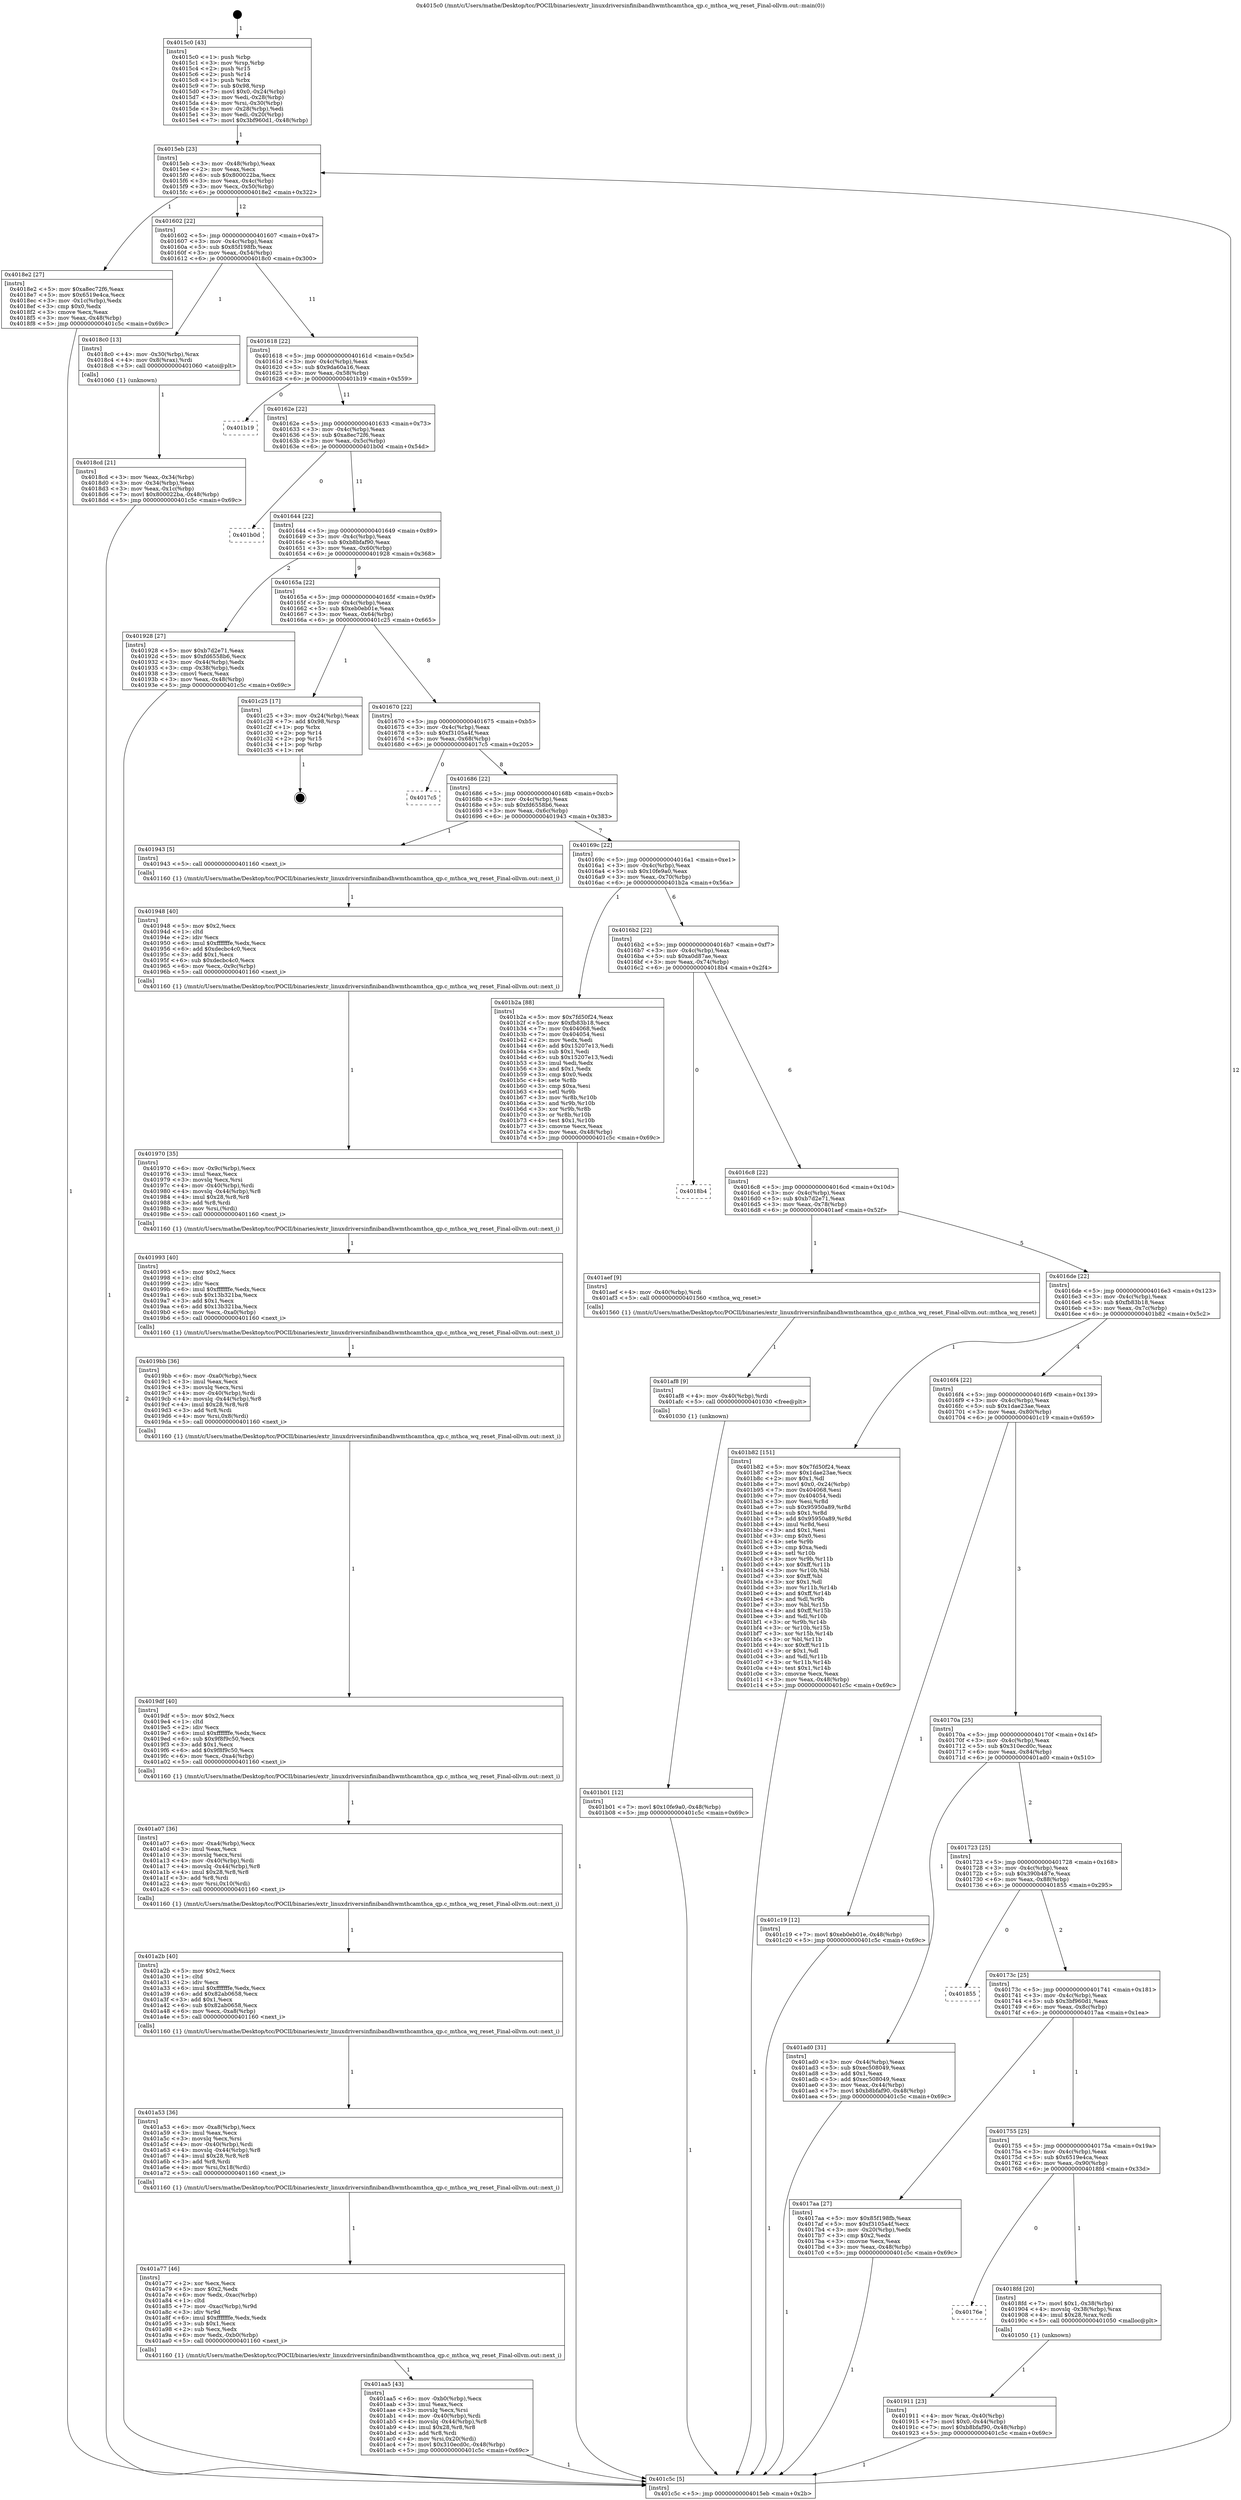 digraph "0x4015c0" {
  label = "0x4015c0 (/mnt/c/Users/mathe/Desktop/tcc/POCII/binaries/extr_linuxdriversinfinibandhwmthcamthca_qp.c_mthca_wq_reset_Final-ollvm.out::main(0))"
  labelloc = "t"
  node[shape=record]

  Entry [label="",width=0.3,height=0.3,shape=circle,fillcolor=black,style=filled]
  "0x4015eb" [label="{
     0x4015eb [23]\l
     | [instrs]\l
     &nbsp;&nbsp;0x4015eb \<+3\>: mov -0x48(%rbp),%eax\l
     &nbsp;&nbsp;0x4015ee \<+2\>: mov %eax,%ecx\l
     &nbsp;&nbsp;0x4015f0 \<+6\>: sub $0x800022ba,%ecx\l
     &nbsp;&nbsp;0x4015f6 \<+3\>: mov %eax,-0x4c(%rbp)\l
     &nbsp;&nbsp;0x4015f9 \<+3\>: mov %ecx,-0x50(%rbp)\l
     &nbsp;&nbsp;0x4015fc \<+6\>: je 00000000004018e2 \<main+0x322\>\l
  }"]
  "0x4018e2" [label="{
     0x4018e2 [27]\l
     | [instrs]\l
     &nbsp;&nbsp;0x4018e2 \<+5\>: mov $0xa8ec72f6,%eax\l
     &nbsp;&nbsp;0x4018e7 \<+5\>: mov $0x6519e4ca,%ecx\l
     &nbsp;&nbsp;0x4018ec \<+3\>: mov -0x1c(%rbp),%edx\l
     &nbsp;&nbsp;0x4018ef \<+3\>: cmp $0x0,%edx\l
     &nbsp;&nbsp;0x4018f2 \<+3\>: cmove %ecx,%eax\l
     &nbsp;&nbsp;0x4018f5 \<+3\>: mov %eax,-0x48(%rbp)\l
     &nbsp;&nbsp;0x4018f8 \<+5\>: jmp 0000000000401c5c \<main+0x69c\>\l
  }"]
  "0x401602" [label="{
     0x401602 [22]\l
     | [instrs]\l
     &nbsp;&nbsp;0x401602 \<+5\>: jmp 0000000000401607 \<main+0x47\>\l
     &nbsp;&nbsp;0x401607 \<+3\>: mov -0x4c(%rbp),%eax\l
     &nbsp;&nbsp;0x40160a \<+5\>: sub $0x85f198fb,%eax\l
     &nbsp;&nbsp;0x40160f \<+3\>: mov %eax,-0x54(%rbp)\l
     &nbsp;&nbsp;0x401612 \<+6\>: je 00000000004018c0 \<main+0x300\>\l
  }"]
  Exit [label="",width=0.3,height=0.3,shape=circle,fillcolor=black,style=filled,peripheries=2]
  "0x4018c0" [label="{
     0x4018c0 [13]\l
     | [instrs]\l
     &nbsp;&nbsp;0x4018c0 \<+4\>: mov -0x30(%rbp),%rax\l
     &nbsp;&nbsp;0x4018c4 \<+4\>: mov 0x8(%rax),%rdi\l
     &nbsp;&nbsp;0x4018c8 \<+5\>: call 0000000000401060 \<atoi@plt\>\l
     | [calls]\l
     &nbsp;&nbsp;0x401060 \{1\} (unknown)\l
  }"]
  "0x401618" [label="{
     0x401618 [22]\l
     | [instrs]\l
     &nbsp;&nbsp;0x401618 \<+5\>: jmp 000000000040161d \<main+0x5d\>\l
     &nbsp;&nbsp;0x40161d \<+3\>: mov -0x4c(%rbp),%eax\l
     &nbsp;&nbsp;0x401620 \<+5\>: sub $0x9da60a16,%eax\l
     &nbsp;&nbsp;0x401625 \<+3\>: mov %eax,-0x58(%rbp)\l
     &nbsp;&nbsp;0x401628 \<+6\>: je 0000000000401b19 \<main+0x559\>\l
  }"]
  "0x401b01" [label="{
     0x401b01 [12]\l
     | [instrs]\l
     &nbsp;&nbsp;0x401b01 \<+7\>: movl $0x10fe9a0,-0x48(%rbp)\l
     &nbsp;&nbsp;0x401b08 \<+5\>: jmp 0000000000401c5c \<main+0x69c\>\l
  }"]
  "0x401b19" [label="{
     0x401b19\l
  }", style=dashed]
  "0x40162e" [label="{
     0x40162e [22]\l
     | [instrs]\l
     &nbsp;&nbsp;0x40162e \<+5\>: jmp 0000000000401633 \<main+0x73\>\l
     &nbsp;&nbsp;0x401633 \<+3\>: mov -0x4c(%rbp),%eax\l
     &nbsp;&nbsp;0x401636 \<+5\>: sub $0xa8ec72f6,%eax\l
     &nbsp;&nbsp;0x40163b \<+3\>: mov %eax,-0x5c(%rbp)\l
     &nbsp;&nbsp;0x40163e \<+6\>: je 0000000000401b0d \<main+0x54d\>\l
  }"]
  "0x401af8" [label="{
     0x401af8 [9]\l
     | [instrs]\l
     &nbsp;&nbsp;0x401af8 \<+4\>: mov -0x40(%rbp),%rdi\l
     &nbsp;&nbsp;0x401afc \<+5\>: call 0000000000401030 \<free@plt\>\l
     | [calls]\l
     &nbsp;&nbsp;0x401030 \{1\} (unknown)\l
  }"]
  "0x401b0d" [label="{
     0x401b0d\l
  }", style=dashed]
  "0x401644" [label="{
     0x401644 [22]\l
     | [instrs]\l
     &nbsp;&nbsp;0x401644 \<+5\>: jmp 0000000000401649 \<main+0x89\>\l
     &nbsp;&nbsp;0x401649 \<+3\>: mov -0x4c(%rbp),%eax\l
     &nbsp;&nbsp;0x40164c \<+5\>: sub $0xb8bfaf90,%eax\l
     &nbsp;&nbsp;0x401651 \<+3\>: mov %eax,-0x60(%rbp)\l
     &nbsp;&nbsp;0x401654 \<+6\>: je 0000000000401928 \<main+0x368\>\l
  }"]
  "0x401aa5" [label="{
     0x401aa5 [43]\l
     | [instrs]\l
     &nbsp;&nbsp;0x401aa5 \<+6\>: mov -0xb0(%rbp),%ecx\l
     &nbsp;&nbsp;0x401aab \<+3\>: imul %eax,%ecx\l
     &nbsp;&nbsp;0x401aae \<+3\>: movslq %ecx,%rsi\l
     &nbsp;&nbsp;0x401ab1 \<+4\>: mov -0x40(%rbp),%rdi\l
     &nbsp;&nbsp;0x401ab5 \<+4\>: movslq -0x44(%rbp),%r8\l
     &nbsp;&nbsp;0x401ab9 \<+4\>: imul $0x28,%r8,%r8\l
     &nbsp;&nbsp;0x401abd \<+3\>: add %r8,%rdi\l
     &nbsp;&nbsp;0x401ac0 \<+4\>: mov %rsi,0x20(%rdi)\l
     &nbsp;&nbsp;0x401ac4 \<+7\>: movl $0x310ecd0c,-0x48(%rbp)\l
     &nbsp;&nbsp;0x401acb \<+5\>: jmp 0000000000401c5c \<main+0x69c\>\l
  }"]
  "0x401928" [label="{
     0x401928 [27]\l
     | [instrs]\l
     &nbsp;&nbsp;0x401928 \<+5\>: mov $0xb7d2e71,%eax\l
     &nbsp;&nbsp;0x40192d \<+5\>: mov $0xfd6558b6,%ecx\l
     &nbsp;&nbsp;0x401932 \<+3\>: mov -0x44(%rbp),%edx\l
     &nbsp;&nbsp;0x401935 \<+3\>: cmp -0x38(%rbp),%edx\l
     &nbsp;&nbsp;0x401938 \<+3\>: cmovl %ecx,%eax\l
     &nbsp;&nbsp;0x40193b \<+3\>: mov %eax,-0x48(%rbp)\l
     &nbsp;&nbsp;0x40193e \<+5\>: jmp 0000000000401c5c \<main+0x69c\>\l
  }"]
  "0x40165a" [label="{
     0x40165a [22]\l
     | [instrs]\l
     &nbsp;&nbsp;0x40165a \<+5\>: jmp 000000000040165f \<main+0x9f\>\l
     &nbsp;&nbsp;0x40165f \<+3\>: mov -0x4c(%rbp),%eax\l
     &nbsp;&nbsp;0x401662 \<+5\>: sub $0xeb0eb01e,%eax\l
     &nbsp;&nbsp;0x401667 \<+3\>: mov %eax,-0x64(%rbp)\l
     &nbsp;&nbsp;0x40166a \<+6\>: je 0000000000401c25 \<main+0x665\>\l
  }"]
  "0x401a77" [label="{
     0x401a77 [46]\l
     | [instrs]\l
     &nbsp;&nbsp;0x401a77 \<+2\>: xor %ecx,%ecx\l
     &nbsp;&nbsp;0x401a79 \<+5\>: mov $0x2,%edx\l
     &nbsp;&nbsp;0x401a7e \<+6\>: mov %edx,-0xac(%rbp)\l
     &nbsp;&nbsp;0x401a84 \<+1\>: cltd\l
     &nbsp;&nbsp;0x401a85 \<+7\>: mov -0xac(%rbp),%r9d\l
     &nbsp;&nbsp;0x401a8c \<+3\>: idiv %r9d\l
     &nbsp;&nbsp;0x401a8f \<+6\>: imul $0xfffffffe,%edx,%edx\l
     &nbsp;&nbsp;0x401a95 \<+3\>: sub $0x1,%ecx\l
     &nbsp;&nbsp;0x401a98 \<+2\>: sub %ecx,%edx\l
     &nbsp;&nbsp;0x401a9a \<+6\>: mov %edx,-0xb0(%rbp)\l
     &nbsp;&nbsp;0x401aa0 \<+5\>: call 0000000000401160 \<next_i\>\l
     | [calls]\l
     &nbsp;&nbsp;0x401160 \{1\} (/mnt/c/Users/mathe/Desktop/tcc/POCII/binaries/extr_linuxdriversinfinibandhwmthcamthca_qp.c_mthca_wq_reset_Final-ollvm.out::next_i)\l
  }"]
  "0x401c25" [label="{
     0x401c25 [17]\l
     | [instrs]\l
     &nbsp;&nbsp;0x401c25 \<+3\>: mov -0x24(%rbp),%eax\l
     &nbsp;&nbsp;0x401c28 \<+7\>: add $0x98,%rsp\l
     &nbsp;&nbsp;0x401c2f \<+1\>: pop %rbx\l
     &nbsp;&nbsp;0x401c30 \<+2\>: pop %r14\l
     &nbsp;&nbsp;0x401c32 \<+2\>: pop %r15\l
     &nbsp;&nbsp;0x401c34 \<+1\>: pop %rbp\l
     &nbsp;&nbsp;0x401c35 \<+1\>: ret\l
  }"]
  "0x401670" [label="{
     0x401670 [22]\l
     | [instrs]\l
     &nbsp;&nbsp;0x401670 \<+5\>: jmp 0000000000401675 \<main+0xb5\>\l
     &nbsp;&nbsp;0x401675 \<+3\>: mov -0x4c(%rbp),%eax\l
     &nbsp;&nbsp;0x401678 \<+5\>: sub $0xf3105a4f,%eax\l
     &nbsp;&nbsp;0x40167d \<+3\>: mov %eax,-0x68(%rbp)\l
     &nbsp;&nbsp;0x401680 \<+6\>: je 00000000004017c5 \<main+0x205\>\l
  }"]
  "0x401a53" [label="{
     0x401a53 [36]\l
     | [instrs]\l
     &nbsp;&nbsp;0x401a53 \<+6\>: mov -0xa8(%rbp),%ecx\l
     &nbsp;&nbsp;0x401a59 \<+3\>: imul %eax,%ecx\l
     &nbsp;&nbsp;0x401a5c \<+3\>: movslq %ecx,%rsi\l
     &nbsp;&nbsp;0x401a5f \<+4\>: mov -0x40(%rbp),%rdi\l
     &nbsp;&nbsp;0x401a63 \<+4\>: movslq -0x44(%rbp),%r8\l
     &nbsp;&nbsp;0x401a67 \<+4\>: imul $0x28,%r8,%r8\l
     &nbsp;&nbsp;0x401a6b \<+3\>: add %r8,%rdi\l
     &nbsp;&nbsp;0x401a6e \<+4\>: mov %rsi,0x18(%rdi)\l
     &nbsp;&nbsp;0x401a72 \<+5\>: call 0000000000401160 \<next_i\>\l
     | [calls]\l
     &nbsp;&nbsp;0x401160 \{1\} (/mnt/c/Users/mathe/Desktop/tcc/POCII/binaries/extr_linuxdriversinfinibandhwmthcamthca_qp.c_mthca_wq_reset_Final-ollvm.out::next_i)\l
  }"]
  "0x4017c5" [label="{
     0x4017c5\l
  }", style=dashed]
  "0x401686" [label="{
     0x401686 [22]\l
     | [instrs]\l
     &nbsp;&nbsp;0x401686 \<+5\>: jmp 000000000040168b \<main+0xcb\>\l
     &nbsp;&nbsp;0x40168b \<+3\>: mov -0x4c(%rbp),%eax\l
     &nbsp;&nbsp;0x40168e \<+5\>: sub $0xfd6558b6,%eax\l
     &nbsp;&nbsp;0x401693 \<+3\>: mov %eax,-0x6c(%rbp)\l
     &nbsp;&nbsp;0x401696 \<+6\>: je 0000000000401943 \<main+0x383\>\l
  }"]
  "0x401a2b" [label="{
     0x401a2b [40]\l
     | [instrs]\l
     &nbsp;&nbsp;0x401a2b \<+5\>: mov $0x2,%ecx\l
     &nbsp;&nbsp;0x401a30 \<+1\>: cltd\l
     &nbsp;&nbsp;0x401a31 \<+2\>: idiv %ecx\l
     &nbsp;&nbsp;0x401a33 \<+6\>: imul $0xfffffffe,%edx,%ecx\l
     &nbsp;&nbsp;0x401a39 \<+6\>: add $0x82ab0658,%ecx\l
     &nbsp;&nbsp;0x401a3f \<+3\>: add $0x1,%ecx\l
     &nbsp;&nbsp;0x401a42 \<+6\>: sub $0x82ab0658,%ecx\l
     &nbsp;&nbsp;0x401a48 \<+6\>: mov %ecx,-0xa8(%rbp)\l
     &nbsp;&nbsp;0x401a4e \<+5\>: call 0000000000401160 \<next_i\>\l
     | [calls]\l
     &nbsp;&nbsp;0x401160 \{1\} (/mnt/c/Users/mathe/Desktop/tcc/POCII/binaries/extr_linuxdriversinfinibandhwmthcamthca_qp.c_mthca_wq_reset_Final-ollvm.out::next_i)\l
  }"]
  "0x401943" [label="{
     0x401943 [5]\l
     | [instrs]\l
     &nbsp;&nbsp;0x401943 \<+5\>: call 0000000000401160 \<next_i\>\l
     | [calls]\l
     &nbsp;&nbsp;0x401160 \{1\} (/mnt/c/Users/mathe/Desktop/tcc/POCII/binaries/extr_linuxdriversinfinibandhwmthcamthca_qp.c_mthca_wq_reset_Final-ollvm.out::next_i)\l
  }"]
  "0x40169c" [label="{
     0x40169c [22]\l
     | [instrs]\l
     &nbsp;&nbsp;0x40169c \<+5\>: jmp 00000000004016a1 \<main+0xe1\>\l
     &nbsp;&nbsp;0x4016a1 \<+3\>: mov -0x4c(%rbp),%eax\l
     &nbsp;&nbsp;0x4016a4 \<+5\>: sub $0x10fe9a0,%eax\l
     &nbsp;&nbsp;0x4016a9 \<+3\>: mov %eax,-0x70(%rbp)\l
     &nbsp;&nbsp;0x4016ac \<+6\>: je 0000000000401b2a \<main+0x56a\>\l
  }"]
  "0x401a07" [label="{
     0x401a07 [36]\l
     | [instrs]\l
     &nbsp;&nbsp;0x401a07 \<+6\>: mov -0xa4(%rbp),%ecx\l
     &nbsp;&nbsp;0x401a0d \<+3\>: imul %eax,%ecx\l
     &nbsp;&nbsp;0x401a10 \<+3\>: movslq %ecx,%rsi\l
     &nbsp;&nbsp;0x401a13 \<+4\>: mov -0x40(%rbp),%rdi\l
     &nbsp;&nbsp;0x401a17 \<+4\>: movslq -0x44(%rbp),%r8\l
     &nbsp;&nbsp;0x401a1b \<+4\>: imul $0x28,%r8,%r8\l
     &nbsp;&nbsp;0x401a1f \<+3\>: add %r8,%rdi\l
     &nbsp;&nbsp;0x401a22 \<+4\>: mov %rsi,0x10(%rdi)\l
     &nbsp;&nbsp;0x401a26 \<+5\>: call 0000000000401160 \<next_i\>\l
     | [calls]\l
     &nbsp;&nbsp;0x401160 \{1\} (/mnt/c/Users/mathe/Desktop/tcc/POCII/binaries/extr_linuxdriversinfinibandhwmthcamthca_qp.c_mthca_wq_reset_Final-ollvm.out::next_i)\l
  }"]
  "0x401b2a" [label="{
     0x401b2a [88]\l
     | [instrs]\l
     &nbsp;&nbsp;0x401b2a \<+5\>: mov $0x7fd50f24,%eax\l
     &nbsp;&nbsp;0x401b2f \<+5\>: mov $0xfb83b18,%ecx\l
     &nbsp;&nbsp;0x401b34 \<+7\>: mov 0x404068,%edx\l
     &nbsp;&nbsp;0x401b3b \<+7\>: mov 0x404054,%esi\l
     &nbsp;&nbsp;0x401b42 \<+2\>: mov %edx,%edi\l
     &nbsp;&nbsp;0x401b44 \<+6\>: add $0x15207e13,%edi\l
     &nbsp;&nbsp;0x401b4a \<+3\>: sub $0x1,%edi\l
     &nbsp;&nbsp;0x401b4d \<+6\>: sub $0x15207e13,%edi\l
     &nbsp;&nbsp;0x401b53 \<+3\>: imul %edi,%edx\l
     &nbsp;&nbsp;0x401b56 \<+3\>: and $0x1,%edx\l
     &nbsp;&nbsp;0x401b59 \<+3\>: cmp $0x0,%edx\l
     &nbsp;&nbsp;0x401b5c \<+4\>: sete %r8b\l
     &nbsp;&nbsp;0x401b60 \<+3\>: cmp $0xa,%esi\l
     &nbsp;&nbsp;0x401b63 \<+4\>: setl %r9b\l
     &nbsp;&nbsp;0x401b67 \<+3\>: mov %r8b,%r10b\l
     &nbsp;&nbsp;0x401b6a \<+3\>: and %r9b,%r10b\l
     &nbsp;&nbsp;0x401b6d \<+3\>: xor %r9b,%r8b\l
     &nbsp;&nbsp;0x401b70 \<+3\>: or %r8b,%r10b\l
     &nbsp;&nbsp;0x401b73 \<+4\>: test $0x1,%r10b\l
     &nbsp;&nbsp;0x401b77 \<+3\>: cmovne %ecx,%eax\l
     &nbsp;&nbsp;0x401b7a \<+3\>: mov %eax,-0x48(%rbp)\l
     &nbsp;&nbsp;0x401b7d \<+5\>: jmp 0000000000401c5c \<main+0x69c\>\l
  }"]
  "0x4016b2" [label="{
     0x4016b2 [22]\l
     | [instrs]\l
     &nbsp;&nbsp;0x4016b2 \<+5\>: jmp 00000000004016b7 \<main+0xf7\>\l
     &nbsp;&nbsp;0x4016b7 \<+3\>: mov -0x4c(%rbp),%eax\l
     &nbsp;&nbsp;0x4016ba \<+5\>: sub $0xa0d87ae,%eax\l
     &nbsp;&nbsp;0x4016bf \<+3\>: mov %eax,-0x74(%rbp)\l
     &nbsp;&nbsp;0x4016c2 \<+6\>: je 00000000004018b4 \<main+0x2f4\>\l
  }"]
  "0x4019df" [label="{
     0x4019df [40]\l
     | [instrs]\l
     &nbsp;&nbsp;0x4019df \<+5\>: mov $0x2,%ecx\l
     &nbsp;&nbsp;0x4019e4 \<+1\>: cltd\l
     &nbsp;&nbsp;0x4019e5 \<+2\>: idiv %ecx\l
     &nbsp;&nbsp;0x4019e7 \<+6\>: imul $0xfffffffe,%edx,%ecx\l
     &nbsp;&nbsp;0x4019ed \<+6\>: sub $0x9f8f9c50,%ecx\l
     &nbsp;&nbsp;0x4019f3 \<+3\>: add $0x1,%ecx\l
     &nbsp;&nbsp;0x4019f6 \<+6\>: add $0x9f8f9c50,%ecx\l
     &nbsp;&nbsp;0x4019fc \<+6\>: mov %ecx,-0xa4(%rbp)\l
     &nbsp;&nbsp;0x401a02 \<+5\>: call 0000000000401160 \<next_i\>\l
     | [calls]\l
     &nbsp;&nbsp;0x401160 \{1\} (/mnt/c/Users/mathe/Desktop/tcc/POCII/binaries/extr_linuxdriversinfinibandhwmthcamthca_qp.c_mthca_wq_reset_Final-ollvm.out::next_i)\l
  }"]
  "0x4018b4" [label="{
     0x4018b4\l
  }", style=dashed]
  "0x4016c8" [label="{
     0x4016c8 [22]\l
     | [instrs]\l
     &nbsp;&nbsp;0x4016c8 \<+5\>: jmp 00000000004016cd \<main+0x10d\>\l
     &nbsp;&nbsp;0x4016cd \<+3\>: mov -0x4c(%rbp),%eax\l
     &nbsp;&nbsp;0x4016d0 \<+5\>: sub $0xb7d2e71,%eax\l
     &nbsp;&nbsp;0x4016d5 \<+3\>: mov %eax,-0x78(%rbp)\l
     &nbsp;&nbsp;0x4016d8 \<+6\>: je 0000000000401aef \<main+0x52f\>\l
  }"]
  "0x4019bb" [label="{
     0x4019bb [36]\l
     | [instrs]\l
     &nbsp;&nbsp;0x4019bb \<+6\>: mov -0xa0(%rbp),%ecx\l
     &nbsp;&nbsp;0x4019c1 \<+3\>: imul %eax,%ecx\l
     &nbsp;&nbsp;0x4019c4 \<+3\>: movslq %ecx,%rsi\l
     &nbsp;&nbsp;0x4019c7 \<+4\>: mov -0x40(%rbp),%rdi\l
     &nbsp;&nbsp;0x4019cb \<+4\>: movslq -0x44(%rbp),%r8\l
     &nbsp;&nbsp;0x4019cf \<+4\>: imul $0x28,%r8,%r8\l
     &nbsp;&nbsp;0x4019d3 \<+3\>: add %r8,%rdi\l
     &nbsp;&nbsp;0x4019d6 \<+4\>: mov %rsi,0x8(%rdi)\l
     &nbsp;&nbsp;0x4019da \<+5\>: call 0000000000401160 \<next_i\>\l
     | [calls]\l
     &nbsp;&nbsp;0x401160 \{1\} (/mnt/c/Users/mathe/Desktop/tcc/POCII/binaries/extr_linuxdriversinfinibandhwmthcamthca_qp.c_mthca_wq_reset_Final-ollvm.out::next_i)\l
  }"]
  "0x401aef" [label="{
     0x401aef [9]\l
     | [instrs]\l
     &nbsp;&nbsp;0x401aef \<+4\>: mov -0x40(%rbp),%rdi\l
     &nbsp;&nbsp;0x401af3 \<+5\>: call 0000000000401560 \<mthca_wq_reset\>\l
     | [calls]\l
     &nbsp;&nbsp;0x401560 \{1\} (/mnt/c/Users/mathe/Desktop/tcc/POCII/binaries/extr_linuxdriversinfinibandhwmthcamthca_qp.c_mthca_wq_reset_Final-ollvm.out::mthca_wq_reset)\l
  }"]
  "0x4016de" [label="{
     0x4016de [22]\l
     | [instrs]\l
     &nbsp;&nbsp;0x4016de \<+5\>: jmp 00000000004016e3 \<main+0x123\>\l
     &nbsp;&nbsp;0x4016e3 \<+3\>: mov -0x4c(%rbp),%eax\l
     &nbsp;&nbsp;0x4016e6 \<+5\>: sub $0xfb83b18,%eax\l
     &nbsp;&nbsp;0x4016eb \<+3\>: mov %eax,-0x7c(%rbp)\l
     &nbsp;&nbsp;0x4016ee \<+6\>: je 0000000000401b82 \<main+0x5c2\>\l
  }"]
  "0x401993" [label="{
     0x401993 [40]\l
     | [instrs]\l
     &nbsp;&nbsp;0x401993 \<+5\>: mov $0x2,%ecx\l
     &nbsp;&nbsp;0x401998 \<+1\>: cltd\l
     &nbsp;&nbsp;0x401999 \<+2\>: idiv %ecx\l
     &nbsp;&nbsp;0x40199b \<+6\>: imul $0xfffffffe,%edx,%ecx\l
     &nbsp;&nbsp;0x4019a1 \<+6\>: sub $0x13b321ba,%ecx\l
     &nbsp;&nbsp;0x4019a7 \<+3\>: add $0x1,%ecx\l
     &nbsp;&nbsp;0x4019aa \<+6\>: add $0x13b321ba,%ecx\l
     &nbsp;&nbsp;0x4019b0 \<+6\>: mov %ecx,-0xa0(%rbp)\l
     &nbsp;&nbsp;0x4019b6 \<+5\>: call 0000000000401160 \<next_i\>\l
     | [calls]\l
     &nbsp;&nbsp;0x401160 \{1\} (/mnt/c/Users/mathe/Desktop/tcc/POCII/binaries/extr_linuxdriversinfinibandhwmthcamthca_qp.c_mthca_wq_reset_Final-ollvm.out::next_i)\l
  }"]
  "0x401b82" [label="{
     0x401b82 [151]\l
     | [instrs]\l
     &nbsp;&nbsp;0x401b82 \<+5\>: mov $0x7fd50f24,%eax\l
     &nbsp;&nbsp;0x401b87 \<+5\>: mov $0x1dae23ae,%ecx\l
     &nbsp;&nbsp;0x401b8c \<+2\>: mov $0x1,%dl\l
     &nbsp;&nbsp;0x401b8e \<+7\>: movl $0x0,-0x24(%rbp)\l
     &nbsp;&nbsp;0x401b95 \<+7\>: mov 0x404068,%esi\l
     &nbsp;&nbsp;0x401b9c \<+7\>: mov 0x404054,%edi\l
     &nbsp;&nbsp;0x401ba3 \<+3\>: mov %esi,%r8d\l
     &nbsp;&nbsp;0x401ba6 \<+7\>: sub $0x95950a89,%r8d\l
     &nbsp;&nbsp;0x401bad \<+4\>: sub $0x1,%r8d\l
     &nbsp;&nbsp;0x401bb1 \<+7\>: add $0x95950a89,%r8d\l
     &nbsp;&nbsp;0x401bb8 \<+4\>: imul %r8d,%esi\l
     &nbsp;&nbsp;0x401bbc \<+3\>: and $0x1,%esi\l
     &nbsp;&nbsp;0x401bbf \<+3\>: cmp $0x0,%esi\l
     &nbsp;&nbsp;0x401bc2 \<+4\>: sete %r9b\l
     &nbsp;&nbsp;0x401bc6 \<+3\>: cmp $0xa,%edi\l
     &nbsp;&nbsp;0x401bc9 \<+4\>: setl %r10b\l
     &nbsp;&nbsp;0x401bcd \<+3\>: mov %r9b,%r11b\l
     &nbsp;&nbsp;0x401bd0 \<+4\>: xor $0xff,%r11b\l
     &nbsp;&nbsp;0x401bd4 \<+3\>: mov %r10b,%bl\l
     &nbsp;&nbsp;0x401bd7 \<+3\>: xor $0xff,%bl\l
     &nbsp;&nbsp;0x401bda \<+3\>: xor $0x1,%dl\l
     &nbsp;&nbsp;0x401bdd \<+3\>: mov %r11b,%r14b\l
     &nbsp;&nbsp;0x401be0 \<+4\>: and $0xff,%r14b\l
     &nbsp;&nbsp;0x401be4 \<+3\>: and %dl,%r9b\l
     &nbsp;&nbsp;0x401be7 \<+3\>: mov %bl,%r15b\l
     &nbsp;&nbsp;0x401bea \<+4\>: and $0xff,%r15b\l
     &nbsp;&nbsp;0x401bee \<+3\>: and %dl,%r10b\l
     &nbsp;&nbsp;0x401bf1 \<+3\>: or %r9b,%r14b\l
     &nbsp;&nbsp;0x401bf4 \<+3\>: or %r10b,%r15b\l
     &nbsp;&nbsp;0x401bf7 \<+3\>: xor %r15b,%r14b\l
     &nbsp;&nbsp;0x401bfa \<+3\>: or %bl,%r11b\l
     &nbsp;&nbsp;0x401bfd \<+4\>: xor $0xff,%r11b\l
     &nbsp;&nbsp;0x401c01 \<+3\>: or $0x1,%dl\l
     &nbsp;&nbsp;0x401c04 \<+3\>: and %dl,%r11b\l
     &nbsp;&nbsp;0x401c07 \<+3\>: or %r11b,%r14b\l
     &nbsp;&nbsp;0x401c0a \<+4\>: test $0x1,%r14b\l
     &nbsp;&nbsp;0x401c0e \<+3\>: cmovne %ecx,%eax\l
     &nbsp;&nbsp;0x401c11 \<+3\>: mov %eax,-0x48(%rbp)\l
     &nbsp;&nbsp;0x401c14 \<+5\>: jmp 0000000000401c5c \<main+0x69c\>\l
  }"]
  "0x4016f4" [label="{
     0x4016f4 [22]\l
     | [instrs]\l
     &nbsp;&nbsp;0x4016f4 \<+5\>: jmp 00000000004016f9 \<main+0x139\>\l
     &nbsp;&nbsp;0x4016f9 \<+3\>: mov -0x4c(%rbp),%eax\l
     &nbsp;&nbsp;0x4016fc \<+5\>: sub $0x1dae23ae,%eax\l
     &nbsp;&nbsp;0x401701 \<+3\>: mov %eax,-0x80(%rbp)\l
     &nbsp;&nbsp;0x401704 \<+6\>: je 0000000000401c19 \<main+0x659\>\l
  }"]
  "0x401970" [label="{
     0x401970 [35]\l
     | [instrs]\l
     &nbsp;&nbsp;0x401970 \<+6\>: mov -0x9c(%rbp),%ecx\l
     &nbsp;&nbsp;0x401976 \<+3\>: imul %eax,%ecx\l
     &nbsp;&nbsp;0x401979 \<+3\>: movslq %ecx,%rsi\l
     &nbsp;&nbsp;0x40197c \<+4\>: mov -0x40(%rbp),%rdi\l
     &nbsp;&nbsp;0x401980 \<+4\>: movslq -0x44(%rbp),%r8\l
     &nbsp;&nbsp;0x401984 \<+4\>: imul $0x28,%r8,%r8\l
     &nbsp;&nbsp;0x401988 \<+3\>: add %r8,%rdi\l
     &nbsp;&nbsp;0x40198b \<+3\>: mov %rsi,(%rdi)\l
     &nbsp;&nbsp;0x40198e \<+5\>: call 0000000000401160 \<next_i\>\l
     | [calls]\l
     &nbsp;&nbsp;0x401160 \{1\} (/mnt/c/Users/mathe/Desktop/tcc/POCII/binaries/extr_linuxdriversinfinibandhwmthcamthca_qp.c_mthca_wq_reset_Final-ollvm.out::next_i)\l
  }"]
  "0x401c19" [label="{
     0x401c19 [12]\l
     | [instrs]\l
     &nbsp;&nbsp;0x401c19 \<+7\>: movl $0xeb0eb01e,-0x48(%rbp)\l
     &nbsp;&nbsp;0x401c20 \<+5\>: jmp 0000000000401c5c \<main+0x69c\>\l
  }"]
  "0x40170a" [label="{
     0x40170a [25]\l
     | [instrs]\l
     &nbsp;&nbsp;0x40170a \<+5\>: jmp 000000000040170f \<main+0x14f\>\l
     &nbsp;&nbsp;0x40170f \<+3\>: mov -0x4c(%rbp),%eax\l
     &nbsp;&nbsp;0x401712 \<+5\>: sub $0x310ecd0c,%eax\l
     &nbsp;&nbsp;0x401717 \<+6\>: mov %eax,-0x84(%rbp)\l
     &nbsp;&nbsp;0x40171d \<+6\>: je 0000000000401ad0 \<main+0x510\>\l
  }"]
  "0x401948" [label="{
     0x401948 [40]\l
     | [instrs]\l
     &nbsp;&nbsp;0x401948 \<+5\>: mov $0x2,%ecx\l
     &nbsp;&nbsp;0x40194d \<+1\>: cltd\l
     &nbsp;&nbsp;0x40194e \<+2\>: idiv %ecx\l
     &nbsp;&nbsp;0x401950 \<+6\>: imul $0xfffffffe,%edx,%ecx\l
     &nbsp;&nbsp;0x401956 \<+6\>: add $0xdecbc4c0,%ecx\l
     &nbsp;&nbsp;0x40195c \<+3\>: add $0x1,%ecx\l
     &nbsp;&nbsp;0x40195f \<+6\>: sub $0xdecbc4c0,%ecx\l
     &nbsp;&nbsp;0x401965 \<+6\>: mov %ecx,-0x9c(%rbp)\l
     &nbsp;&nbsp;0x40196b \<+5\>: call 0000000000401160 \<next_i\>\l
     | [calls]\l
     &nbsp;&nbsp;0x401160 \{1\} (/mnt/c/Users/mathe/Desktop/tcc/POCII/binaries/extr_linuxdriversinfinibandhwmthcamthca_qp.c_mthca_wq_reset_Final-ollvm.out::next_i)\l
  }"]
  "0x401ad0" [label="{
     0x401ad0 [31]\l
     | [instrs]\l
     &nbsp;&nbsp;0x401ad0 \<+3\>: mov -0x44(%rbp),%eax\l
     &nbsp;&nbsp;0x401ad3 \<+5\>: sub $0xec508049,%eax\l
     &nbsp;&nbsp;0x401ad8 \<+3\>: add $0x1,%eax\l
     &nbsp;&nbsp;0x401adb \<+5\>: add $0xec508049,%eax\l
     &nbsp;&nbsp;0x401ae0 \<+3\>: mov %eax,-0x44(%rbp)\l
     &nbsp;&nbsp;0x401ae3 \<+7\>: movl $0xb8bfaf90,-0x48(%rbp)\l
     &nbsp;&nbsp;0x401aea \<+5\>: jmp 0000000000401c5c \<main+0x69c\>\l
  }"]
  "0x401723" [label="{
     0x401723 [25]\l
     | [instrs]\l
     &nbsp;&nbsp;0x401723 \<+5\>: jmp 0000000000401728 \<main+0x168\>\l
     &nbsp;&nbsp;0x401728 \<+3\>: mov -0x4c(%rbp),%eax\l
     &nbsp;&nbsp;0x40172b \<+5\>: sub $0x390b487e,%eax\l
     &nbsp;&nbsp;0x401730 \<+6\>: mov %eax,-0x88(%rbp)\l
     &nbsp;&nbsp;0x401736 \<+6\>: je 0000000000401855 \<main+0x295\>\l
  }"]
  "0x401911" [label="{
     0x401911 [23]\l
     | [instrs]\l
     &nbsp;&nbsp;0x401911 \<+4\>: mov %rax,-0x40(%rbp)\l
     &nbsp;&nbsp;0x401915 \<+7\>: movl $0x0,-0x44(%rbp)\l
     &nbsp;&nbsp;0x40191c \<+7\>: movl $0xb8bfaf90,-0x48(%rbp)\l
     &nbsp;&nbsp;0x401923 \<+5\>: jmp 0000000000401c5c \<main+0x69c\>\l
  }"]
  "0x401855" [label="{
     0x401855\l
  }", style=dashed]
  "0x40173c" [label="{
     0x40173c [25]\l
     | [instrs]\l
     &nbsp;&nbsp;0x40173c \<+5\>: jmp 0000000000401741 \<main+0x181\>\l
     &nbsp;&nbsp;0x401741 \<+3\>: mov -0x4c(%rbp),%eax\l
     &nbsp;&nbsp;0x401744 \<+5\>: sub $0x3bf960d1,%eax\l
     &nbsp;&nbsp;0x401749 \<+6\>: mov %eax,-0x8c(%rbp)\l
     &nbsp;&nbsp;0x40174f \<+6\>: je 00000000004017aa \<main+0x1ea\>\l
  }"]
  "0x40176e" [label="{
     0x40176e\l
  }", style=dashed]
  "0x4017aa" [label="{
     0x4017aa [27]\l
     | [instrs]\l
     &nbsp;&nbsp;0x4017aa \<+5\>: mov $0x85f198fb,%eax\l
     &nbsp;&nbsp;0x4017af \<+5\>: mov $0xf3105a4f,%ecx\l
     &nbsp;&nbsp;0x4017b4 \<+3\>: mov -0x20(%rbp),%edx\l
     &nbsp;&nbsp;0x4017b7 \<+3\>: cmp $0x2,%edx\l
     &nbsp;&nbsp;0x4017ba \<+3\>: cmovne %ecx,%eax\l
     &nbsp;&nbsp;0x4017bd \<+3\>: mov %eax,-0x48(%rbp)\l
     &nbsp;&nbsp;0x4017c0 \<+5\>: jmp 0000000000401c5c \<main+0x69c\>\l
  }"]
  "0x401755" [label="{
     0x401755 [25]\l
     | [instrs]\l
     &nbsp;&nbsp;0x401755 \<+5\>: jmp 000000000040175a \<main+0x19a\>\l
     &nbsp;&nbsp;0x40175a \<+3\>: mov -0x4c(%rbp),%eax\l
     &nbsp;&nbsp;0x40175d \<+5\>: sub $0x6519e4ca,%eax\l
     &nbsp;&nbsp;0x401762 \<+6\>: mov %eax,-0x90(%rbp)\l
     &nbsp;&nbsp;0x401768 \<+6\>: je 00000000004018fd \<main+0x33d\>\l
  }"]
  "0x401c5c" [label="{
     0x401c5c [5]\l
     | [instrs]\l
     &nbsp;&nbsp;0x401c5c \<+5\>: jmp 00000000004015eb \<main+0x2b\>\l
  }"]
  "0x4015c0" [label="{
     0x4015c0 [43]\l
     | [instrs]\l
     &nbsp;&nbsp;0x4015c0 \<+1\>: push %rbp\l
     &nbsp;&nbsp;0x4015c1 \<+3\>: mov %rsp,%rbp\l
     &nbsp;&nbsp;0x4015c4 \<+2\>: push %r15\l
     &nbsp;&nbsp;0x4015c6 \<+2\>: push %r14\l
     &nbsp;&nbsp;0x4015c8 \<+1\>: push %rbx\l
     &nbsp;&nbsp;0x4015c9 \<+7\>: sub $0x98,%rsp\l
     &nbsp;&nbsp;0x4015d0 \<+7\>: movl $0x0,-0x24(%rbp)\l
     &nbsp;&nbsp;0x4015d7 \<+3\>: mov %edi,-0x28(%rbp)\l
     &nbsp;&nbsp;0x4015da \<+4\>: mov %rsi,-0x30(%rbp)\l
     &nbsp;&nbsp;0x4015de \<+3\>: mov -0x28(%rbp),%edi\l
     &nbsp;&nbsp;0x4015e1 \<+3\>: mov %edi,-0x20(%rbp)\l
     &nbsp;&nbsp;0x4015e4 \<+7\>: movl $0x3bf960d1,-0x48(%rbp)\l
  }"]
  "0x4018cd" [label="{
     0x4018cd [21]\l
     | [instrs]\l
     &nbsp;&nbsp;0x4018cd \<+3\>: mov %eax,-0x34(%rbp)\l
     &nbsp;&nbsp;0x4018d0 \<+3\>: mov -0x34(%rbp),%eax\l
     &nbsp;&nbsp;0x4018d3 \<+3\>: mov %eax,-0x1c(%rbp)\l
     &nbsp;&nbsp;0x4018d6 \<+7\>: movl $0x800022ba,-0x48(%rbp)\l
     &nbsp;&nbsp;0x4018dd \<+5\>: jmp 0000000000401c5c \<main+0x69c\>\l
  }"]
  "0x4018fd" [label="{
     0x4018fd [20]\l
     | [instrs]\l
     &nbsp;&nbsp;0x4018fd \<+7\>: movl $0x1,-0x38(%rbp)\l
     &nbsp;&nbsp;0x401904 \<+4\>: movslq -0x38(%rbp),%rax\l
     &nbsp;&nbsp;0x401908 \<+4\>: imul $0x28,%rax,%rdi\l
     &nbsp;&nbsp;0x40190c \<+5\>: call 0000000000401050 \<malloc@plt\>\l
     | [calls]\l
     &nbsp;&nbsp;0x401050 \{1\} (unknown)\l
  }"]
  Entry -> "0x4015c0" [label=" 1"]
  "0x4015eb" -> "0x4018e2" [label=" 1"]
  "0x4015eb" -> "0x401602" [label=" 12"]
  "0x401c25" -> Exit [label=" 1"]
  "0x401602" -> "0x4018c0" [label=" 1"]
  "0x401602" -> "0x401618" [label=" 11"]
  "0x401c19" -> "0x401c5c" [label=" 1"]
  "0x401618" -> "0x401b19" [label=" 0"]
  "0x401618" -> "0x40162e" [label=" 11"]
  "0x401b82" -> "0x401c5c" [label=" 1"]
  "0x40162e" -> "0x401b0d" [label=" 0"]
  "0x40162e" -> "0x401644" [label=" 11"]
  "0x401b2a" -> "0x401c5c" [label=" 1"]
  "0x401644" -> "0x401928" [label=" 2"]
  "0x401644" -> "0x40165a" [label=" 9"]
  "0x401b01" -> "0x401c5c" [label=" 1"]
  "0x40165a" -> "0x401c25" [label=" 1"]
  "0x40165a" -> "0x401670" [label=" 8"]
  "0x401af8" -> "0x401b01" [label=" 1"]
  "0x401670" -> "0x4017c5" [label=" 0"]
  "0x401670" -> "0x401686" [label=" 8"]
  "0x401aef" -> "0x401af8" [label=" 1"]
  "0x401686" -> "0x401943" [label=" 1"]
  "0x401686" -> "0x40169c" [label=" 7"]
  "0x401ad0" -> "0x401c5c" [label=" 1"]
  "0x40169c" -> "0x401b2a" [label=" 1"]
  "0x40169c" -> "0x4016b2" [label=" 6"]
  "0x401aa5" -> "0x401c5c" [label=" 1"]
  "0x4016b2" -> "0x4018b4" [label=" 0"]
  "0x4016b2" -> "0x4016c8" [label=" 6"]
  "0x401a77" -> "0x401aa5" [label=" 1"]
  "0x4016c8" -> "0x401aef" [label=" 1"]
  "0x4016c8" -> "0x4016de" [label=" 5"]
  "0x401a53" -> "0x401a77" [label=" 1"]
  "0x4016de" -> "0x401b82" [label=" 1"]
  "0x4016de" -> "0x4016f4" [label=" 4"]
  "0x401a2b" -> "0x401a53" [label=" 1"]
  "0x4016f4" -> "0x401c19" [label=" 1"]
  "0x4016f4" -> "0x40170a" [label=" 3"]
  "0x401a07" -> "0x401a2b" [label=" 1"]
  "0x40170a" -> "0x401ad0" [label=" 1"]
  "0x40170a" -> "0x401723" [label=" 2"]
  "0x4019df" -> "0x401a07" [label=" 1"]
  "0x401723" -> "0x401855" [label=" 0"]
  "0x401723" -> "0x40173c" [label=" 2"]
  "0x4019bb" -> "0x4019df" [label=" 1"]
  "0x40173c" -> "0x4017aa" [label=" 1"]
  "0x40173c" -> "0x401755" [label=" 1"]
  "0x4017aa" -> "0x401c5c" [label=" 1"]
  "0x4015c0" -> "0x4015eb" [label=" 1"]
  "0x401c5c" -> "0x4015eb" [label=" 12"]
  "0x4018c0" -> "0x4018cd" [label=" 1"]
  "0x4018cd" -> "0x401c5c" [label=" 1"]
  "0x4018e2" -> "0x401c5c" [label=" 1"]
  "0x401993" -> "0x4019bb" [label=" 1"]
  "0x401755" -> "0x4018fd" [label=" 1"]
  "0x401755" -> "0x40176e" [label=" 0"]
  "0x4018fd" -> "0x401911" [label=" 1"]
  "0x401911" -> "0x401c5c" [label=" 1"]
  "0x401928" -> "0x401c5c" [label=" 2"]
  "0x401943" -> "0x401948" [label=" 1"]
  "0x401948" -> "0x401970" [label=" 1"]
  "0x401970" -> "0x401993" [label=" 1"]
}
